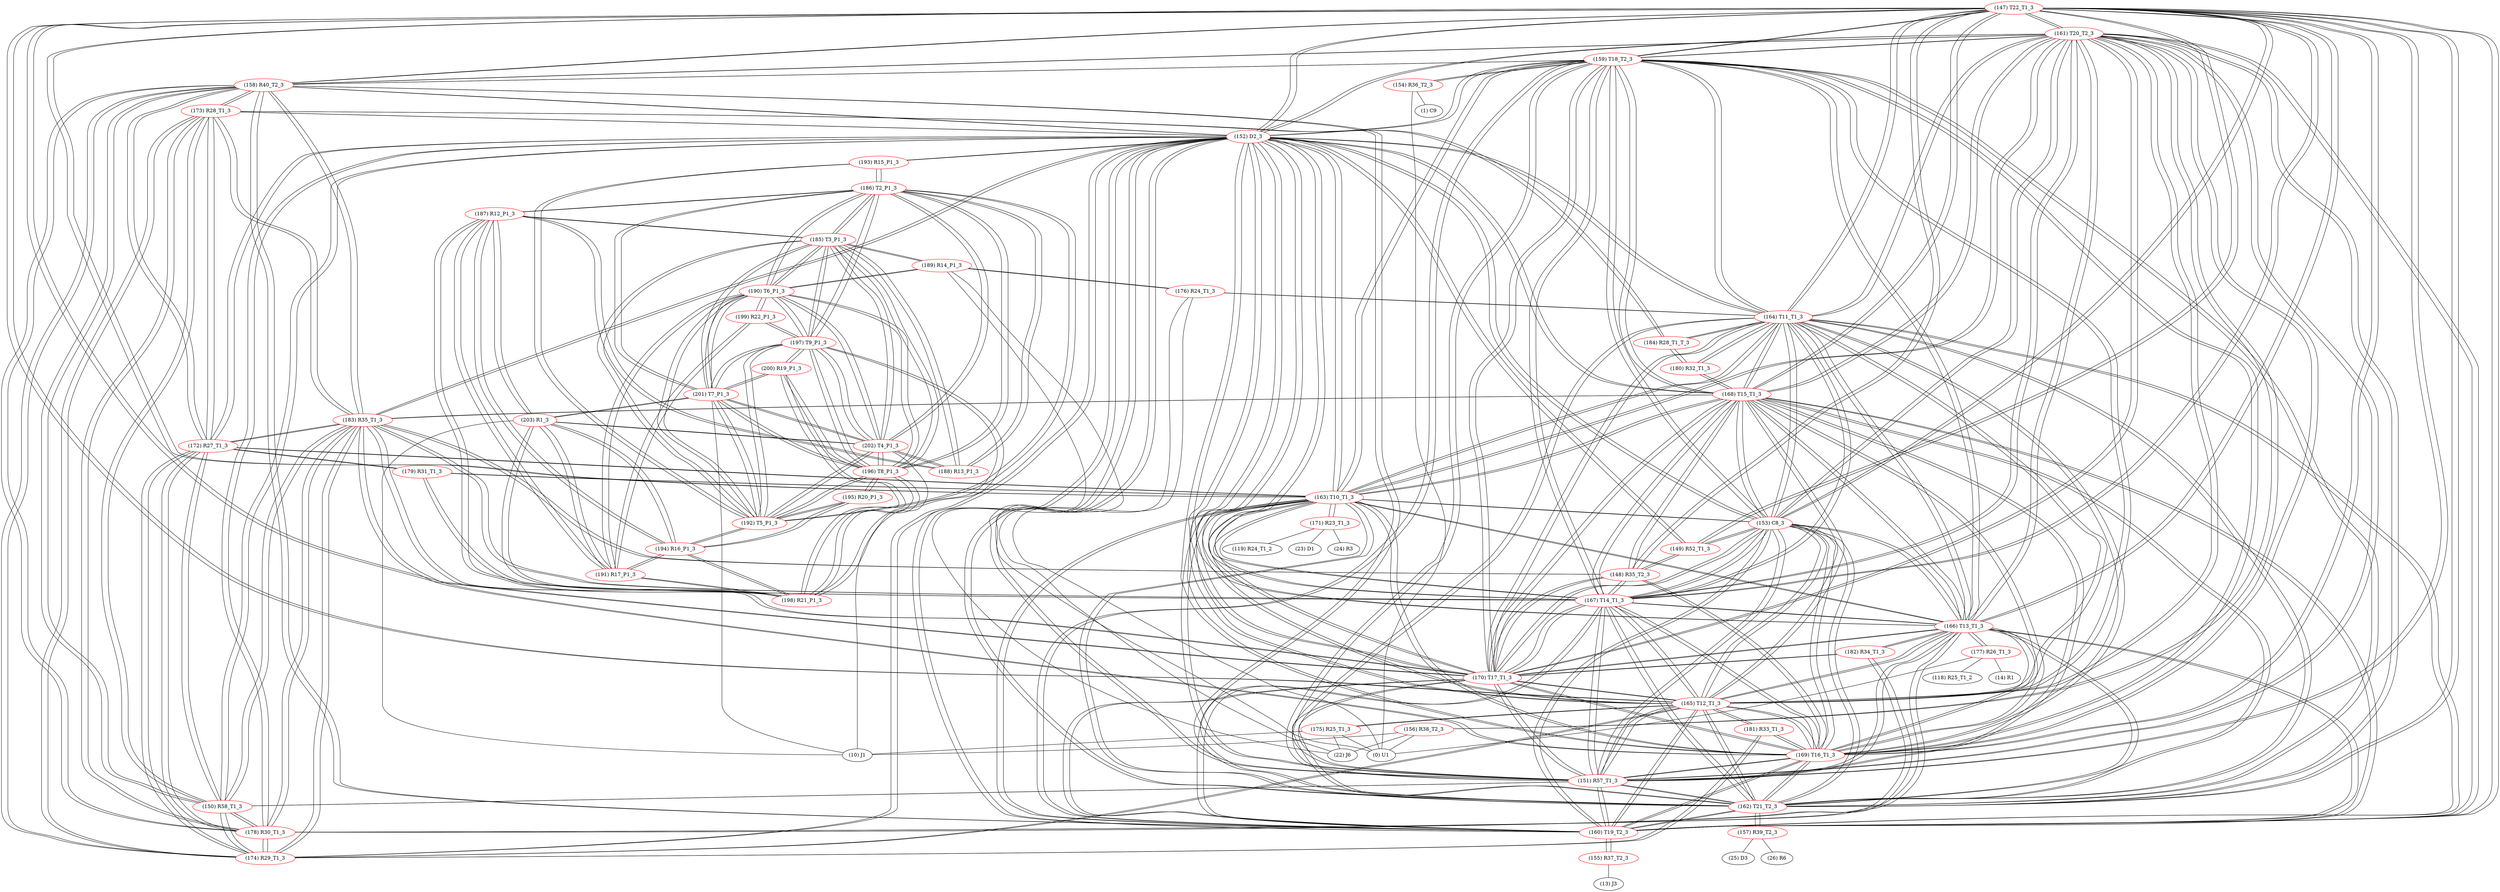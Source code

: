 graph {
	147 [label="(147) T22_T1_3" color=red]
	161 [label="(161) T20_T2_3"]
	159 [label="(159) T18_T2_3"]
	160 [label="(160) T19_T2_3"]
	162 [label="(162) T21_T2_3"]
	151 [label="(151) R57_T1_3"]
	152 [label="(152) D2_3"]
	164 [label="(164) T11_T1_3"]
	169 [label="(169) T16_T1_3"]
	170 [label="(170) T17_T1_3"]
	163 [label="(163) T10_T1_3"]
	165 [label="(165) T12_T1_3"]
	166 [label="(166) T13_T1_3"]
	167 [label="(167) T14_T1_3"]
	168 [label="(168) T15_T1_3"]
	153 [label="(153) C8_3"]
	158 [label="(158) R40_T2_3"]
	149 [label="(149) R52_T1_3"]
	148 [label="(148) R35_T2_3"]
	148 [label="(148) R35_T2_3" color=red]
	169 [label="(169) T16_T1_3"]
	168 [label="(168) T15_T1_3"]
	183 [label="(183) R35_T1_3"]
	167 [label="(167) T14_T1_3"]
	170 [label="(170) T17_T1_3"]
	149 [label="(149) R52_T1_3"]
	147 [label="(147) T22_T1_3"]
	149 [label="(149) R52_T1_3" color=red]
	152 [label="(152) D2_3"]
	153 [label="(153) C8_3"]
	148 [label="(148) R35_T2_3"]
	147 [label="(147) T22_T1_3"]
	150 [label="(150) R58_T1_3" color=red]
	151 [label="(151) R57_T1_3"]
	152 [label="(152) D2_3"]
	174 [label="(174) R29_T1_3"]
	183 [label="(183) R35_T1_3"]
	158 [label="(158) R40_T2_3"]
	178 [label="(178) R30_T1_3"]
	172 [label="(172) R27_T1_3"]
	173 [label="(173) R28_T1_3"]
	151 [label="(151) R57_T1_3" color=red]
	161 [label="(161) T20_T2_3"]
	159 [label="(159) T18_T2_3"]
	160 [label="(160) T19_T2_3"]
	162 [label="(162) T21_T2_3"]
	147 [label="(147) T22_T1_3"]
	152 [label="(152) D2_3"]
	164 [label="(164) T11_T1_3"]
	169 [label="(169) T16_T1_3"]
	170 [label="(170) T17_T1_3"]
	163 [label="(163) T10_T1_3"]
	165 [label="(165) T12_T1_3"]
	166 [label="(166) T13_T1_3"]
	167 [label="(167) T14_T1_3"]
	168 [label="(168) T15_T1_3"]
	153 [label="(153) C8_3"]
	150 [label="(150) R58_T1_3"]
	152 [label="(152) D2_3" color=red]
	161 [label="(161) T20_T2_3"]
	159 [label="(159) T18_T2_3"]
	160 [label="(160) T19_T2_3"]
	162 [label="(162) T21_T2_3"]
	151 [label="(151) R57_T1_3"]
	147 [label="(147) T22_T1_3"]
	164 [label="(164) T11_T1_3"]
	169 [label="(169) T16_T1_3"]
	170 [label="(170) T17_T1_3"]
	163 [label="(163) T10_T1_3"]
	165 [label="(165) T12_T1_3"]
	166 [label="(166) T13_T1_3"]
	167 [label="(167) T14_T1_3"]
	168 [label="(168) T15_T1_3"]
	153 [label="(153) C8_3"]
	149 [label="(149) R52_T1_3"]
	150 [label="(150) R58_T1_3"]
	174 [label="(174) R29_T1_3"]
	183 [label="(183) R35_T1_3"]
	158 [label="(158) R40_T2_3"]
	178 [label="(178) R30_T1_3"]
	172 [label="(172) R27_T1_3"]
	173 [label="(173) R28_T1_3"]
	193 [label="(193) R15_P1_3"]
	153 [label="(153) C8_3" color=red]
	161 [label="(161) T20_T2_3"]
	159 [label="(159) T18_T2_3"]
	160 [label="(160) T19_T2_3"]
	162 [label="(162) T21_T2_3"]
	151 [label="(151) R57_T1_3"]
	147 [label="(147) T22_T1_3"]
	152 [label="(152) D2_3"]
	164 [label="(164) T11_T1_3"]
	169 [label="(169) T16_T1_3"]
	170 [label="(170) T17_T1_3"]
	163 [label="(163) T10_T1_3"]
	165 [label="(165) T12_T1_3"]
	166 [label="(166) T13_T1_3"]
	167 [label="(167) T14_T1_3"]
	168 [label="(168) T15_T1_3"]
	149 [label="(149) R52_T1_3"]
	154 [label="(154) R36_T2_3" color=red]
	1 [label="(1) C9"]
	0 [label="(0) U1"]
	159 [label="(159) T18_T2_3"]
	155 [label="(155) R37_T2_3" color=red]
	13 [label="(13) J3"]
	160 [label="(160) T19_T2_3"]
	156 [label="(156) R38_T2_3" color=red]
	10 [label="(10) J1"]
	22 [label="(22) J6"]
	0 [label="(0) U1"]
	161 [label="(161) T20_T2_3"]
	157 [label="(157) R39_T2_3" color=red]
	25 [label="(25) D3"]
	26 [label="(26) R6"]
	162 [label="(162) T21_T2_3"]
	158 [label="(158) R40_T2_3" color=red]
	174 [label="(174) R29_T1_3"]
	183 [label="(183) R35_T1_3"]
	178 [label="(178) R30_T1_3"]
	152 [label="(152) D2_3"]
	150 [label="(150) R58_T1_3"]
	172 [label="(172) R27_T1_3"]
	173 [label="(173) R28_T1_3"]
	147 [label="(147) T22_T1_3"]
	160 [label="(160) T19_T2_3"]
	159 [label="(159) T18_T2_3"]
	162 [label="(162) T21_T2_3"]
	161 [label="(161) T20_T2_3"]
	159 [label="(159) T18_T2_3" color=red]
	161 [label="(161) T20_T2_3"]
	160 [label="(160) T19_T2_3"]
	162 [label="(162) T21_T2_3"]
	151 [label="(151) R57_T1_3"]
	147 [label="(147) T22_T1_3"]
	152 [label="(152) D2_3"]
	164 [label="(164) T11_T1_3"]
	169 [label="(169) T16_T1_3"]
	170 [label="(170) T17_T1_3"]
	163 [label="(163) T10_T1_3"]
	165 [label="(165) T12_T1_3"]
	166 [label="(166) T13_T1_3"]
	167 [label="(167) T14_T1_3"]
	168 [label="(168) T15_T1_3"]
	153 [label="(153) C8_3"]
	158 [label="(158) R40_T2_3"]
	154 [label="(154) R36_T2_3"]
	160 [label="(160) T19_T2_3" color=red]
	161 [label="(161) T20_T2_3"]
	159 [label="(159) T18_T2_3"]
	162 [label="(162) T21_T2_3"]
	151 [label="(151) R57_T1_3"]
	147 [label="(147) T22_T1_3"]
	152 [label="(152) D2_3"]
	164 [label="(164) T11_T1_3"]
	169 [label="(169) T16_T1_3"]
	170 [label="(170) T17_T1_3"]
	163 [label="(163) T10_T1_3"]
	165 [label="(165) T12_T1_3"]
	166 [label="(166) T13_T1_3"]
	167 [label="(167) T14_T1_3"]
	168 [label="(168) T15_T1_3"]
	153 [label="(153) C8_3"]
	158 [label="(158) R40_T2_3"]
	155 [label="(155) R37_T2_3"]
	161 [label="(161) T20_T2_3" color=red]
	159 [label="(159) T18_T2_3"]
	160 [label="(160) T19_T2_3"]
	162 [label="(162) T21_T2_3"]
	151 [label="(151) R57_T1_3"]
	147 [label="(147) T22_T1_3"]
	152 [label="(152) D2_3"]
	164 [label="(164) T11_T1_3"]
	169 [label="(169) T16_T1_3"]
	170 [label="(170) T17_T1_3"]
	163 [label="(163) T10_T1_3"]
	165 [label="(165) T12_T1_3"]
	166 [label="(166) T13_T1_3"]
	167 [label="(167) T14_T1_3"]
	168 [label="(168) T15_T1_3"]
	153 [label="(153) C8_3"]
	158 [label="(158) R40_T2_3"]
	156 [label="(156) R38_T2_3"]
	162 [label="(162) T21_T2_3" color=red]
	161 [label="(161) T20_T2_3"]
	159 [label="(159) T18_T2_3"]
	160 [label="(160) T19_T2_3"]
	151 [label="(151) R57_T1_3"]
	147 [label="(147) T22_T1_3"]
	152 [label="(152) D2_3"]
	164 [label="(164) T11_T1_3"]
	169 [label="(169) T16_T1_3"]
	170 [label="(170) T17_T1_3"]
	163 [label="(163) T10_T1_3"]
	165 [label="(165) T12_T1_3"]
	166 [label="(166) T13_T1_3"]
	167 [label="(167) T14_T1_3"]
	168 [label="(168) T15_T1_3"]
	153 [label="(153) C8_3"]
	158 [label="(158) R40_T2_3"]
	157 [label="(157) R39_T2_3"]
	163 [label="(163) T10_T1_3" color=red]
	161 [label="(161) T20_T2_3"]
	159 [label="(159) T18_T2_3"]
	160 [label="(160) T19_T2_3"]
	162 [label="(162) T21_T2_3"]
	151 [label="(151) R57_T1_3"]
	147 [label="(147) T22_T1_3"]
	152 [label="(152) D2_3"]
	164 [label="(164) T11_T1_3"]
	169 [label="(169) T16_T1_3"]
	170 [label="(170) T17_T1_3"]
	165 [label="(165) T12_T1_3"]
	166 [label="(166) T13_T1_3"]
	167 [label="(167) T14_T1_3"]
	168 [label="(168) T15_T1_3"]
	153 [label="(153) C8_3"]
	171 [label="(171) R23_T1_3"]
	179 [label="(179) R31_T1_3"]
	172 [label="(172) R27_T1_3"]
	164 [label="(164) T11_T1_3" color=red]
	161 [label="(161) T20_T2_3"]
	159 [label="(159) T18_T2_3"]
	160 [label="(160) T19_T2_3"]
	162 [label="(162) T21_T2_3"]
	151 [label="(151) R57_T1_3"]
	147 [label="(147) T22_T1_3"]
	152 [label="(152) D2_3"]
	169 [label="(169) T16_T1_3"]
	170 [label="(170) T17_T1_3"]
	163 [label="(163) T10_T1_3"]
	165 [label="(165) T12_T1_3"]
	166 [label="(166) T13_T1_3"]
	167 [label="(167) T14_T1_3"]
	168 [label="(168) T15_T1_3"]
	153 [label="(153) C8_3"]
	176 [label="(176) R24_T1_3"]
	180 [label="(180) R32_T1_3"]
	184 [label="(184) R28_T1_T_3"]
	165 [label="(165) T12_T1_3" color=red]
	161 [label="(161) T20_T2_3"]
	159 [label="(159) T18_T2_3"]
	160 [label="(160) T19_T2_3"]
	162 [label="(162) T21_T2_3"]
	151 [label="(151) R57_T1_3"]
	147 [label="(147) T22_T1_3"]
	152 [label="(152) D2_3"]
	164 [label="(164) T11_T1_3"]
	169 [label="(169) T16_T1_3"]
	170 [label="(170) T17_T1_3"]
	163 [label="(163) T10_T1_3"]
	166 [label="(166) T13_T1_3"]
	167 [label="(167) T14_T1_3"]
	168 [label="(168) T15_T1_3"]
	153 [label="(153) C8_3"]
	181 [label="(181) R33_T1_3"]
	174 [label="(174) R29_T1_3"]
	175 [label="(175) R25_T1_3"]
	166 [label="(166) T13_T1_3" color=red]
	161 [label="(161) T20_T2_3"]
	159 [label="(159) T18_T2_3"]
	160 [label="(160) T19_T2_3"]
	162 [label="(162) T21_T2_3"]
	151 [label="(151) R57_T1_3"]
	147 [label="(147) T22_T1_3"]
	152 [label="(152) D2_3"]
	164 [label="(164) T11_T1_3"]
	169 [label="(169) T16_T1_3"]
	170 [label="(170) T17_T1_3"]
	163 [label="(163) T10_T1_3"]
	165 [label="(165) T12_T1_3"]
	167 [label="(167) T14_T1_3"]
	168 [label="(168) T15_T1_3"]
	153 [label="(153) C8_3"]
	178 [label="(178) R30_T1_3"]
	182 [label="(182) R34_T1_3"]
	177 [label="(177) R26_T1_3"]
	167 [label="(167) T14_T1_3" color=red]
	161 [label="(161) T20_T2_3"]
	159 [label="(159) T18_T2_3"]
	160 [label="(160) T19_T2_3"]
	162 [label="(162) T21_T2_3"]
	151 [label="(151) R57_T1_3"]
	147 [label="(147) T22_T1_3"]
	152 [label="(152) D2_3"]
	164 [label="(164) T11_T1_3"]
	169 [label="(169) T16_T1_3"]
	170 [label="(170) T17_T1_3"]
	163 [label="(163) T10_T1_3"]
	165 [label="(165) T12_T1_3"]
	166 [label="(166) T13_T1_3"]
	168 [label="(168) T15_T1_3"]
	153 [label="(153) C8_3"]
	183 [label="(183) R35_T1_3"]
	148 [label="(148) R35_T2_3"]
	179 [label="(179) R31_T1_3"]
	168 [label="(168) T15_T1_3" color=red]
	161 [label="(161) T20_T2_3"]
	159 [label="(159) T18_T2_3"]
	160 [label="(160) T19_T2_3"]
	162 [label="(162) T21_T2_3"]
	151 [label="(151) R57_T1_3"]
	147 [label="(147) T22_T1_3"]
	152 [label="(152) D2_3"]
	164 [label="(164) T11_T1_3"]
	169 [label="(169) T16_T1_3"]
	170 [label="(170) T17_T1_3"]
	163 [label="(163) T10_T1_3"]
	165 [label="(165) T12_T1_3"]
	166 [label="(166) T13_T1_3"]
	167 [label="(167) T14_T1_3"]
	153 [label="(153) C8_3"]
	183 [label="(183) R35_T1_3"]
	148 [label="(148) R35_T2_3"]
	180 [label="(180) R32_T1_3"]
	169 [label="(169) T16_T1_3" color=red]
	161 [label="(161) T20_T2_3"]
	159 [label="(159) T18_T2_3"]
	160 [label="(160) T19_T2_3"]
	162 [label="(162) T21_T2_3"]
	151 [label="(151) R57_T1_3"]
	147 [label="(147) T22_T1_3"]
	152 [label="(152) D2_3"]
	164 [label="(164) T11_T1_3"]
	170 [label="(170) T17_T1_3"]
	163 [label="(163) T10_T1_3"]
	165 [label="(165) T12_T1_3"]
	166 [label="(166) T13_T1_3"]
	167 [label="(167) T14_T1_3"]
	168 [label="(168) T15_T1_3"]
	153 [label="(153) C8_3"]
	183 [label="(183) R35_T1_3"]
	148 [label="(148) R35_T2_3"]
	181 [label="(181) R33_T1_3"]
	170 [label="(170) T17_T1_3" color=red]
	161 [label="(161) T20_T2_3"]
	159 [label="(159) T18_T2_3"]
	160 [label="(160) T19_T2_3"]
	162 [label="(162) T21_T2_3"]
	151 [label="(151) R57_T1_3"]
	147 [label="(147) T22_T1_3"]
	152 [label="(152) D2_3"]
	164 [label="(164) T11_T1_3"]
	169 [label="(169) T16_T1_3"]
	163 [label="(163) T10_T1_3"]
	165 [label="(165) T12_T1_3"]
	166 [label="(166) T13_T1_3"]
	167 [label="(167) T14_T1_3"]
	168 [label="(168) T15_T1_3"]
	153 [label="(153) C8_3"]
	183 [label="(183) R35_T1_3"]
	148 [label="(148) R35_T2_3"]
	182 [label="(182) R34_T1_3"]
	171 [label="(171) R23_T1_3" color=red]
	23 [label="(23) D1"]
	24 [label="(24) R3"]
	119 [label="(119) R24_T1_2"]
	163 [label="(163) T10_T1_3"]
	172 [label="(172) R27_T1_3" color=red]
	174 [label="(174) R29_T1_3"]
	183 [label="(183) R35_T1_3"]
	158 [label="(158) R40_T2_3"]
	178 [label="(178) R30_T1_3"]
	152 [label="(152) D2_3"]
	150 [label="(150) R58_T1_3"]
	173 [label="(173) R28_T1_3"]
	163 [label="(163) T10_T1_3"]
	179 [label="(179) R31_T1_3"]
	173 [label="(173) R28_T1_3" color=red]
	174 [label="(174) R29_T1_3"]
	183 [label="(183) R35_T1_3"]
	158 [label="(158) R40_T2_3"]
	178 [label="(178) R30_T1_3"]
	152 [label="(152) D2_3"]
	150 [label="(150) R58_T1_3"]
	172 [label="(172) R27_T1_3"]
	184 [label="(184) R28_T1_T_3"]
	174 [label="(174) R29_T1_3" color=red]
	183 [label="(183) R35_T1_3"]
	158 [label="(158) R40_T2_3"]
	178 [label="(178) R30_T1_3"]
	152 [label="(152) D2_3"]
	150 [label="(150) R58_T1_3"]
	172 [label="(172) R27_T1_3"]
	173 [label="(173) R28_T1_3"]
	181 [label="(181) R33_T1_3"]
	165 [label="(165) T12_T1_3"]
	175 [label="(175) R25_T1_3" color=red]
	0 [label="(0) U1"]
	22 [label="(22) J6"]
	10 [label="(10) J1"]
	165 [label="(165) T12_T1_3"]
	176 [label="(176) R24_T1_3" color=red]
	189 [label="(189) R14_P1_3"]
	0 [label="(0) U1"]
	22 [label="(22) J6"]
	164 [label="(164) T11_T1_3"]
	177 [label="(177) R26_T1_3" color=red]
	0 [label="(0) U1"]
	14 [label="(14) R1"]
	118 [label="(118) R25_T1_2"]
	166 [label="(166) T13_T1_3"]
	178 [label="(178) R30_T1_3" color=red]
	174 [label="(174) R29_T1_3"]
	183 [label="(183) R35_T1_3"]
	158 [label="(158) R40_T2_3"]
	152 [label="(152) D2_3"]
	150 [label="(150) R58_T1_3"]
	172 [label="(172) R27_T1_3"]
	173 [label="(173) R28_T1_3"]
	182 [label="(182) R34_T1_3"]
	166 [label="(166) T13_T1_3"]
	179 [label="(179) R31_T1_3" color=red]
	163 [label="(163) T10_T1_3"]
	172 [label="(172) R27_T1_3"]
	167 [label="(167) T14_T1_3"]
	180 [label="(180) R32_T1_3" color=red]
	168 [label="(168) T15_T1_3"]
	184 [label="(184) R28_T1_T_3"]
	164 [label="(164) T11_T1_3"]
	181 [label="(181) R33_T1_3" color=red]
	169 [label="(169) T16_T1_3"]
	174 [label="(174) R29_T1_3"]
	165 [label="(165) T12_T1_3"]
	182 [label="(182) R34_T1_3" color=red]
	170 [label="(170) T17_T1_3"]
	178 [label="(178) R30_T1_3"]
	166 [label="(166) T13_T1_3"]
	183 [label="(183) R35_T1_3" color=red]
	174 [label="(174) R29_T1_3"]
	158 [label="(158) R40_T2_3"]
	178 [label="(178) R30_T1_3"]
	152 [label="(152) D2_3"]
	150 [label="(150) R58_T1_3"]
	172 [label="(172) R27_T1_3"]
	173 [label="(173) R28_T1_3"]
	169 [label="(169) T16_T1_3"]
	168 [label="(168) T15_T1_3"]
	167 [label="(167) T14_T1_3"]
	170 [label="(170) T17_T1_3"]
	148 [label="(148) R35_T2_3"]
	184 [label="(184) R28_T1_T_3" color=red]
	180 [label="(180) R32_T1_3"]
	164 [label="(164) T11_T1_3"]
	173 [label="(173) R28_T1_3"]
	185 [label="(185) T3_P1_3" color=red]
	202 [label="(202) T4_P1_3"]
	201 [label="(201) T7_P1_3"]
	192 [label="(192) T5_P1_3"]
	197 [label="(197) T9_P1_3"]
	196 [label="(196) T8_P1_3"]
	190 [label="(190) T6_P1_3"]
	186 [label="(186) T2_P1_3"]
	189 [label="(189) R14_P1_3"]
	188 [label="(188) R13_P1_3"]
	187 [label="(187) R12_P1_3"]
	186 [label="(186) T2_P1_3" color=red]
	185 [label="(185) T3_P1_3"]
	202 [label="(202) T4_P1_3"]
	201 [label="(201) T7_P1_3"]
	192 [label="(192) T5_P1_3"]
	197 [label="(197) T9_P1_3"]
	196 [label="(196) T8_P1_3"]
	190 [label="(190) T6_P1_3"]
	188 [label="(188) R13_P1_3"]
	187 [label="(187) R12_P1_3"]
	193 [label="(193) R15_P1_3"]
	187 [label="(187) R12_P1_3" color=red]
	198 [label="(198) R21_P1_3"]
	194 [label="(194) R16_P1_3"]
	191 [label="(191) R17_P1_3"]
	203 [label="(203) R1_3"]
	188 [label="(188) R13_P1_3"]
	185 [label="(185) T3_P1_3"]
	186 [label="(186) T2_P1_3"]
	188 [label="(188) R13_P1_3" color=red]
	202 [label="(202) T4_P1_3"]
	185 [label="(185) T3_P1_3"]
	187 [label="(187) R12_P1_3"]
	186 [label="(186) T2_P1_3"]
	189 [label="(189) R14_P1_3" color=red]
	0 [label="(0) U1"]
	22 [label="(22) J6"]
	176 [label="(176) R24_T1_3"]
	185 [label="(185) T3_P1_3"]
	190 [label="(190) T6_P1_3"]
	190 [label="(190) T6_P1_3" color=red]
	185 [label="(185) T3_P1_3"]
	202 [label="(202) T4_P1_3"]
	201 [label="(201) T7_P1_3"]
	192 [label="(192) T5_P1_3"]
	197 [label="(197) T9_P1_3"]
	196 [label="(196) T8_P1_3"]
	186 [label="(186) T2_P1_3"]
	189 [label="(189) R14_P1_3"]
	199 [label="(199) R22_P1_3"]
	191 [label="(191) R17_P1_3"]
	191 [label="(191) R17_P1_3" color=red]
	198 [label="(198) R21_P1_3"]
	194 [label="(194) R16_P1_3"]
	187 [label="(187) R12_P1_3"]
	203 [label="(203) R1_3"]
	199 [label="(199) R22_P1_3"]
	190 [label="(190) T6_P1_3"]
	192 [label="(192) T5_P1_3" color=red]
	185 [label="(185) T3_P1_3"]
	202 [label="(202) T4_P1_3"]
	201 [label="(201) T7_P1_3"]
	197 [label="(197) T9_P1_3"]
	196 [label="(196) T8_P1_3"]
	190 [label="(190) T6_P1_3"]
	186 [label="(186) T2_P1_3"]
	193 [label="(193) R15_P1_3"]
	194 [label="(194) R16_P1_3"]
	195 [label="(195) R20_P1_3"]
	193 [label="(193) R15_P1_3" color=red]
	152 [label="(152) D2_3"]
	186 [label="(186) T2_P1_3"]
	192 [label="(192) T5_P1_3"]
	194 [label="(194) R16_P1_3" color=red]
	198 [label="(198) R21_P1_3"]
	187 [label="(187) R12_P1_3"]
	191 [label="(191) R17_P1_3"]
	203 [label="(203) R1_3"]
	192 [label="(192) T5_P1_3"]
	195 [label="(195) R20_P1_3"]
	195 [label="(195) R20_P1_3" color=red]
	196 [label="(196) T8_P1_3"]
	194 [label="(194) R16_P1_3"]
	192 [label="(192) T5_P1_3"]
	196 [label="(196) T8_P1_3" color=red]
	185 [label="(185) T3_P1_3"]
	202 [label="(202) T4_P1_3"]
	201 [label="(201) T7_P1_3"]
	192 [label="(192) T5_P1_3"]
	197 [label="(197) T9_P1_3"]
	190 [label="(190) T6_P1_3"]
	186 [label="(186) T2_P1_3"]
	198 [label="(198) R21_P1_3"]
	200 [label="(200) R19_P1_3"]
	195 [label="(195) R20_P1_3"]
	197 [label="(197) T9_P1_3" color=red]
	199 [label="(199) R22_P1_3"]
	185 [label="(185) T3_P1_3"]
	202 [label="(202) T4_P1_3"]
	201 [label="(201) T7_P1_3"]
	192 [label="(192) T5_P1_3"]
	196 [label="(196) T8_P1_3"]
	190 [label="(190) T6_P1_3"]
	186 [label="(186) T2_P1_3"]
	198 [label="(198) R21_P1_3"]
	200 [label="(200) R19_P1_3"]
	198 [label="(198) R21_P1_3" color=red]
	194 [label="(194) R16_P1_3"]
	187 [label="(187) R12_P1_3"]
	191 [label="(191) R17_P1_3"]
	203 [label="(203) R1_3"]
	197 [label="(197) T9_P1_3"]
	196 [label="(196) T8_P1_3"]
	200 [label="(200) R19_P1_3"]
	199 [label="(199) R22_P1_3" color=red]
	197 [label="(197) T9_P1_3"]
	190 [label="(190) T6_P1_3"]
	191 [label="(191) R17_P1_3"]
	200 [label="(200) R19_P1_3" color=red]
	197 [label="(197) T9_P1_3"]
	198 [label="(198) R21_P1_3"]
	196 [label="(196) T8_P1_3"]
	201 [label="(201) T7_P1_3"]
	201 [label="(201) T7_P1_3" color=red]
	185 [label="(185) T3_P1_3"]
	202 [label="(202) T4_P1_3"]
	192 [label="(192) T5_P1_3"]
	197 [label="(197) T9_P1_3"]
	196 [label="(196) T8_P1_3"]
	190 [label="(190) T6_P1_3"]
	186 [label="(186) T2_P1_3"]
	203 [label="(203) R1_3"]
	10 [label="(10) J1"]
	200 [label="(200) R19_P1_3"]
	202 [label="(202) T4_P1_3" color=red]
	185 [label="(185) T3_P1_3"]
	201 [label="(201) T7_P1_3"]
	192 [label="(192) T5_P1_3"]
	197 [label="(197) T9_P1_3"]
	196 [label="(196) T8_P1_3"]
	190 [label="(190) T6_P1_3"]
	186 [label="(186) T2_P1_3"]
	188 [label="(188) R13_P1_3"]
	203 [label="(203) R1_3"]
	10 [label="(10) J1"]
	203 [label="(203) R1_3" color=red]
	202 [label="(202) T4_P1_3"]
	201 [label="(201) T7_P1_3"]
	10 [label="(10) J1"]
	198 [label="(198) R21_P1_3"]
	194 [label="(194) R16_P1_3"]
	187 [label="(187) R12_P1_3"]
	191 [label="(191) R17_P1_3"]
	147 -- 161
	147 -- 159
	147 -- 160
	147 -- 162
	147 -- 151
	147 -- 152
	147 -- 164
	147 -- 169
	147 -- 170
	147 -- 163
	147 -- 165
	147 -- 166
	147 -- 167
	147 -- 168
	147 -- 153
	147 -- 158
	147 -- 149
	147 -- 148
	148 -- 169
	148 -- 168
	148 -- 183
	148 -- 167
	148 -- 170
	148 -- 149
	148 -- 147
	149 -- 152
	149 -- 153
	149 -- 148
	149 -- 147
	150 -- 151
	150 -- 152
	150 -- 174
	150 -- 183
	150 -- 158
	150 -- 178
	150 -- 172
	150 -- 173
	151 -- 161
	151 -- 159
	151 -- 160
	151 -- 162
	151 -- 147
	151 -- 152
	151 -- 164
	151 -- 169
	151 -- 170
	151 -- 163
	151 -- 165
	151 -- 166
	151 -- 167
	151 -- 168
	151 -- 153
	151 -- 150
	152 -- 161
	152 -- 159
	152 -- 160
	152 -- 162
	152 -- 151
	152 -- 147
	152 -- 164
	152 -- 169
	152 -- 170
	152 -- 163
	152 -- 165
	152 -- 166
	152 -- 167
	152 -- 168
	152 -- 153
	152 -- 149
	152 -- 150
	152 -- 174
	152 -- 183
	152 -- 158
	152 -- 178
	152 -- 172
	152 -- 173
	152 -- 193
	153 -- 161
	153 -- 159
	153 -- 160
	153 -- 162
	153 -- 151
	153 -- 147
	153 -- 152
	153 -- 164
	153 -- 169
	153 -- 170
	153 -- 163
	153 -- 165
	153 -- 166
	153 -- 167
	153 -- 168
	153 -- 149
	154 -- 1
	154 -- 0
	154 -- 159
	155 -- 13
	155 -- 160
	156 -- 10
	156 -- 22
	156 -- 0
	156 -- 161
	157 -- 25
	157 -- 26
	157 -- 162
	158 -- 174
	158 -- 183
	158 -- 178
	158 -- 152
	158 -- 150
	158 -- 172
	158 -- 173
	158 -- 147
	158 -- 160
	158 -- 159
	158 -- 162
	158 -- 161
	159 -- 161
	159 -- 160
	159 -- 162
	159 -- 151
	159 -- 147
	159 -- 152
	159 -- 164
	159 -- 169
	159 -- 170
	159 -- 163
	159 -- 165
	159 -- 166
	159 -- 167
	159 -- 168
	159 -- 153
	159 -- 158
	159 -- 154
	160 -- 161
	160 -- 159
	160 -- 162
	160 -- 151
	160 -- 147
	160 -- 152
	160 -- 164
	160 -- 169
	160 -- 170
	160 -- 163
	160 -- 165
	160 -- 166
	160 -- 167
	160 -- 168
	160 -- 153
	160 -- 158
	160 -- 155
	161 -- 159
	161 -- 160
	161 -- 162
	161 -- 151
	161 -- 147
	161 -- 152
	161 -- 164
	161 -- 169
	161 -- 170
	161 -- 163
	161 -- 165
	161 -- 166
	161 -- 167
	161 -- 168
	161 -- 153
	161 -- 158
	161 -- 156
	162 -- 161
	162 -- 159
	162 -- 160
	162 -- 151
	162 -- 147
	162 -- 152
	162 -- 164
	162 -- 169
	162 -- 170
	162 -- 163
	162 -- 165
	162 -- 166
	162 -- 167
	162 -- 168
	162 -- 153
	162 -- 158
	162 -- 157
	163 -- 161
	163 -- 159
	163 -- 160
	163 -- 162
	163 -- 151
	163 -- 147
	163 -- 152
	163 -- 164
	163 -- 169
	163 -- 170
	163 -- 165
	163 -- 166
	163 -- 167
	163 -- 168
	163 -- 153
	163 -- 171
	163 -- 179
	163 -- 172
	164 -- 161
	164 -- 159
	164 -- 160
	164 -- 162
	164 -- 151
	164 -- 147
	164 -- 152
	164 -- 169
	164 -- 170
	164 -- 163
	164 -- 165
	164 -- 166
	164 -- 167
	164 -- 168
	164 -- 153
	164 -- 176
	164 -- 180
	164 -- 184
	165 -- 161
	165 -- 159
	165 -- 160
	165 -- 162
	165 -- 151
	165 -- 147
	165 -- 152
	165 -- 164
	165 -- 169
	165 -- 170
	165 -- 163
	165 -- 166
	165 -- 167
	165 -- 168
	165 -- 153
	165 -- 181
	165 -- 174
	165 -- 175
	166 -- 161
	166 -- 159
	166 -- 160
	166 -- 162
	166 -- 151
	166 -- 147
	166 -- 152
	166 -- 164
	166 -- 169
	166 -- 170
	166 -- 163
	166 -- 165
	166 -- 167
	166 -- 168
	166 -- 153
	166 -- 178
	166 -- 182
	166 -- 177
	167 -- 161
	167 -- 159
	167 -- 160
	167 -- 162
	167 -- 151
	167 -- 147
	167 -- 152
	167 -- 164
	167 -- 169
	167 -- 170
	167 -- 163
	167 -- 165
	167 -- 166
	167 -- 168
	167 -- 153
	167 -- 183
	167 -- 148
	167 -- 179
	168 -- 161
	168 -- 159
	168 -- 160
	168 -- 162
	168 -- 151
	168 -- 147
	168 -- 152
	168 -- 164
	168 -- 169
	168 -- 170
	168 -- 163
	168 -- 165
	168 -- 166
	168 -- 167
	168 -- 153
	168 -- 183
	168 -- 148
	168 -- 180
	169 -- 161
	169 -- 159
	169 -- 160
	169 -- 162
	169 -- 151
	169 -- 147
	169 -- 152
	169 -- 164
	169 -- 170
	169 -- 163
	169 -- 165
	169 -- 166
	169 -- 167
	169 -- 168
	169 -- 153
	169 -- 183
	169 -- 148
	169 -- 181
	170 -- 161
	170 -- 159
	170 -- 160
	170 -- 162
	170 -- 151
	170 -- 147
	170 -- 152
	170 -- 164
	170 -- 169
	170 -- 163
	170 -- 165
	170 -- 166
	170 -- 167
	170 -- 168
	170 -- 153
	170 -- 183
	170 -- 148
	170 -- 182
	171 -- 23
	171 -- 24
	171 -- 119
	171 -- 163
	172 -- 174
	172 -- 183
	172 -- 158
	172 -- 178
	172 -- 152
	172 -- 150
	172 -- 173
	172 -- 163
	172 -- 179
	173 -- 174
	173 -- 183
	173 -- 158
	173 -- 178
	173 -- 152
	173 -- 150
	173 -- 172
	173 -- 184
	174 -- 183
	174 -- 158
	174 -- 178
	174 -- 152
	174 -- 150
	174 -- 172
	174 -- 173
	174 -- 181
	174 -- 165
	175 -- 0
	175 -- 22
	175 -- 10
	175 -- 165
	176 -- 189
	176 -- 0
	176 -- 22
	176 -- 164
	177 -- 0
	177 -- 14
	177 -- 118
	177 -- 166
	178 -- 174
	178 -- 183
	178 -- 158
	178 -- 152
	178 -- 150
	178 -- 172
	178 -- 173
	178 -- 182
	178 -- 166
	179 -- 163
	179 -- 172
	179 -- 167
	180 -- 168
	180 -- 184
	180 -- 164
	181 -- 169
	181 -- 174
	181 -- 165
	182 -- 170
	182 -- 178
	182 -- 166
	183 -- 174
	183 -- 158
	183 -- 178
	183 -- 152
	183 -- 150
	183 -- 172
	183 -- 173
	183 -- 169
	183 -- 168
	183 -- 167
	183 -- 170
	183 -- 148
	184 -- 180
	184 -- 164
	184 -- 173
	185 -- 202
	185 -- 201
	185 -- 192
	185 -- 197
	185 -- 196
	185 -- 190
	185 -- 186
	185 -- 189
	185 -- 188
	185 -- 187
	186 -- 185
	186 -- 202
	186 -- 201
	186 -- 192
	186 -- 197
	186 -- 196
	186 -- 190
	186 -- 188
	186 -- 187
	186 -- 193
	187 -- 198
	187 -- 194
	187 -- 191
	187 -- 203
	187 -- 188
	187 -- 185
	187 -- 186
	188 -- 202
	188 -- 185
	188 -- 187
	188 -- 186
	189 -- 0
	189 -- 22
	189 -- 176
	189 -- 185
	189 -- 190
	190 -- 185
	190 -- 202
	190 -- 201
	190 -- 192
	190 -- 197
	190 -- 196
	190 -- 186
	190 -- 189
	190 -- 199
	190 -- 191
	191 -- 198
	191 -- 194
	191 -- 187
	191 -- 203
	191 -- 199
	191 -- 190
	192 -- 185
	192 -- 202
	192 -- 201
	192 -- 197
	192 -- 196
	192 -- 190
	192 -- 186
	192 -- 193
	192 -- 194
	192 -- 195
	193 -- 152
	193 -- 186
	193 -- 192
	194 -- 198
	194 -- 187
	194 -- 191
	194 -- 203
	194 -- 192
	194 -- 195
	195 -- 196
	195 -- 194
	195 -- 192
	196 -- 185
	196 -- 202
	196 -- 201
	196 -- 192
	196 -- 197
	196 -- 190
	196 -- 186
	196 -- 198
	196 -- 200
	196 -- 195
	197 -- 199
	197 -- 185
	197 -- 202
	197 -- 201
	197 -- 192
	197 -- 196
	197 -- 190
	197 -- 186
	197 -- 198
	197 -- 200
	198 -- 194
	198 -- 187
	198 -- 191
	198 -- 203
	198 -- 197
	198 -- 196
	198 -- 200
	199 -- 197
	199 -- 190
	199 -- 191
	200 -- 197
	200 -- 198
	200 -- 196
	200 -- 201
	201 -- 185
	201 -- 202
	201 -- 192
	201 -- 197
	201 -- 196
	201 -- 190
	201 -- 186
	201 -- 203
	201 -- 10
	201 -- 200
	202 -- 185
	202 -- 201
	202 -- 192
	202 -- 197
	202 -- 196
	202 -- 190
	202 -- 186
	202 -- 188
	202 -- 203
	202 -- 10
	203 -- 202
	203 -- 201
	203 -- 10
	203 -- 198
	203 -- 194
	203 -- 187
	203 -- 191
}